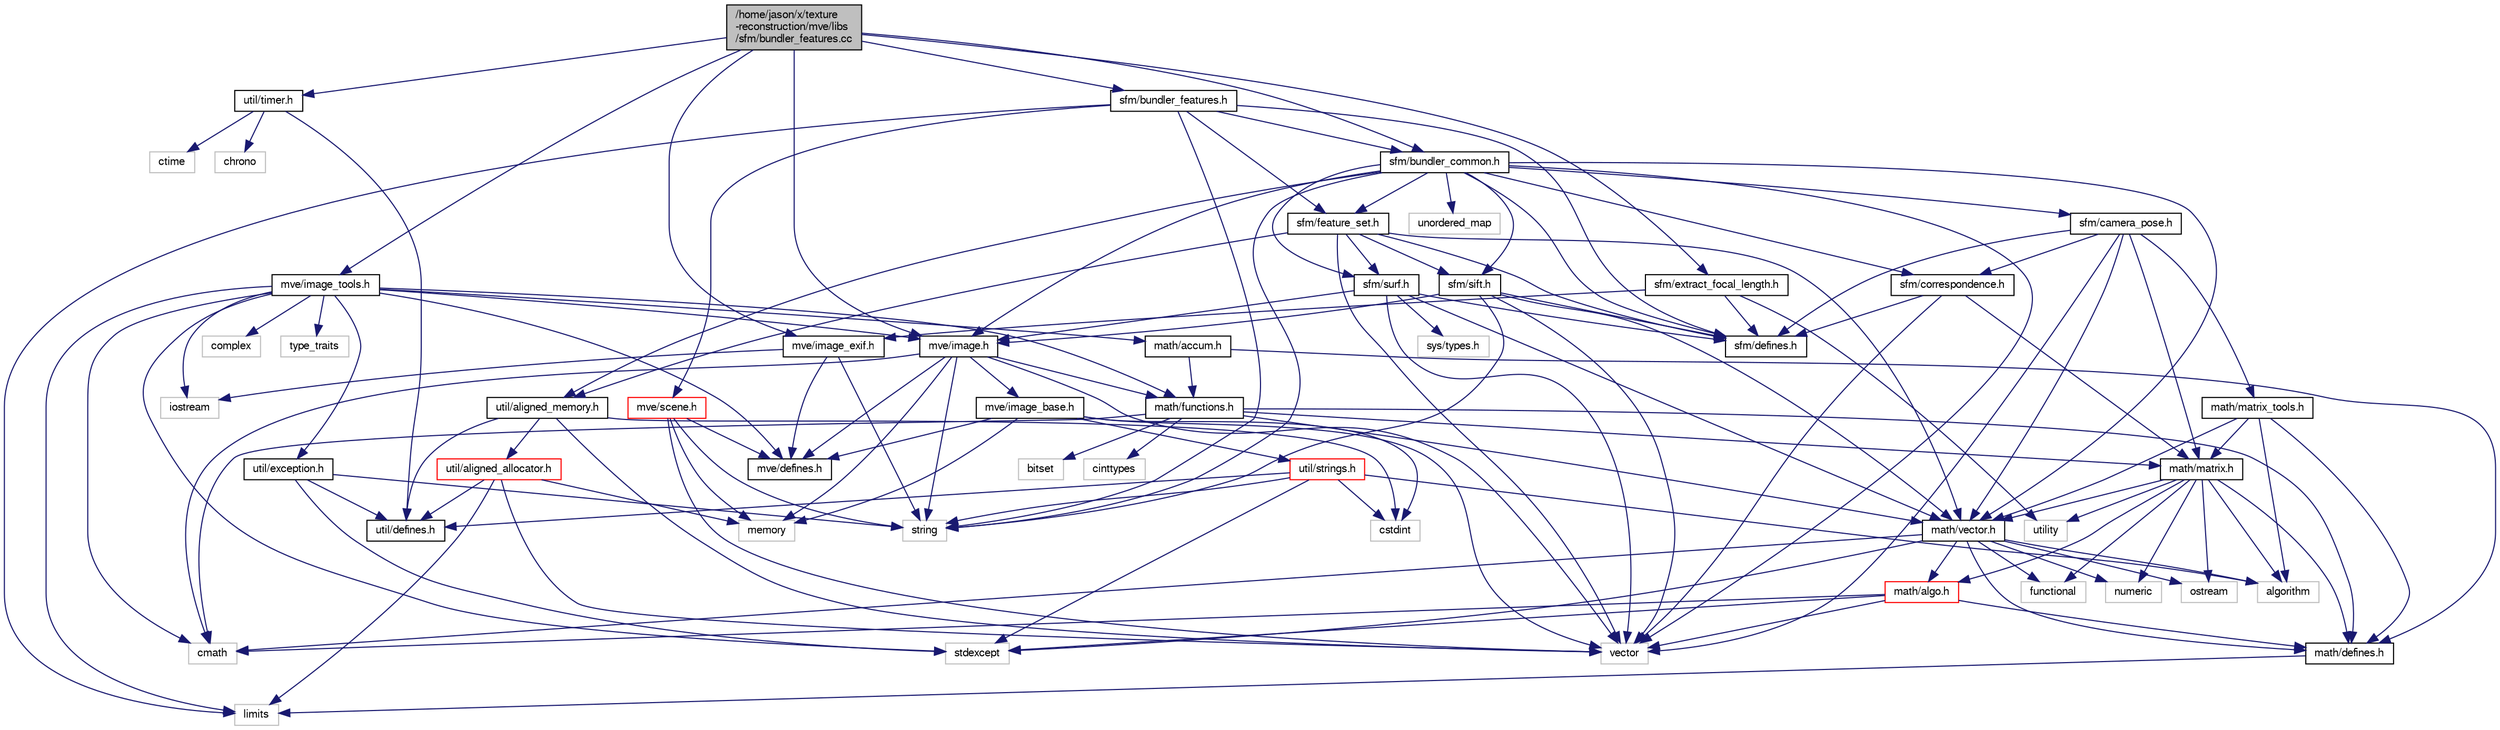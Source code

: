 digraph "/home/jason/x/texture-reconstruction/mve/libs/sfm/bundler_features.cc"
{
  edge [fontname="FreeSans",fontsize="10",labelfontname="FreeSans",labelfontsize="10"];
  node [fontname="FreeSans",fontsize="10",shape=record];
  Node0 [label="/home/jason/x/texture\l-reconstruction/mve/libs\l/sfm/bundler_features.cc",height=0.2,width=0.4,color="black", fillcolor="grey75", style="filled", fontcolor="black"];
  Node0 -> Node1 [color="midnightblue",fontsize="10",style="solid",fontname="FreeSans"];
  Node1 [label="util/timer.h",height=0.2,width=0.4,color="black", fillcolor="white", style="filled",URL="$timer_8h.html"];
  Node1 -> Node2 [color="midnightblue",fontsize="10",style="solid",fontname="FreeSans"];
  Node2 [label="chrono",height=0.2,width=0.4,color="grey75", fillcolor="white", style="filled"];
  Node1 -> Node3 [color="midnightblue",fontsize="10",style="solid",fontname="FreeSans"];
  Node3 [label="ctime",height=0.2,width=0.4,color="grey75", fillcolor="white", style="filled"];
  Node1 -> Node4 [color="midnightblue",fontsize="10",style="solid",fontname="FreeSans"];
  Node4 [label="util/defines.h",height=0.2,width=0.4,color="black", fillcolor="white", style="filled",URL="$util_2defines_8h.html"];
  Node0 -> Node5 [color="midnightblue",fontsize="10",style="solid",fontname="FreeSans"];
  Node5 [label="mve/image.h",height=0.2,width=0.4,color="black", fillcolor="white", style="filled",URL="$image_8h.html"];
  Node5 -> Node6 [color="midnightblue",fontsize="10",style="solid",fontname="FreeSans"];
  Node6 [label="string",height=0.2,width=0.4,color="grey75", fillcolor="white", style="filled"];
  Node5 -> Node7 [color="midnightblue",fontsize="10",style="solid",fontname="FreeSans"];
  Node7 [label="vector",height=0.2,width=0.4,color="grey75", fillcolor="white", style="filled"];
  Node5 -> Node8 [color="midnightblue",fontsize="10",style="solid",fontname="FreeSans"];
  Node8 [label="memory",height=0.2,width=0.4,color="grey75", fillcolor="white", style="filled"];
  Node5 -> Node9 [color="midnightblue",fontsize="10",style="solid",fontname="FreeSans"];
  Node9 [label="math/functions.h",height=0.2,width=0.4,color="black", fillcolor="white", style="filled",URL="$functions_8h.html"];
  Node9 -> Node10 [color="midnightblue",fontsize="10",style="solid",fontname="FreeSans"];
  Node10 [label="bitset",height=0.2,width=0.4,color="grey75", fillcolor="white", style="filled"];
  Node9 -> Node11 [color="midnightblue",fontsize="10",style="solid",fontname="FreeSans"];
  Node11 [label="cmath",height=0.2,width=0.4,color="grey75", fillcolor="white", style="filled"];
  Node9 -> Node12 [color="midnightblue",fontsize="10",style="solid",fontname="FreeSans"];
  Node12 [label="cinttypes",height=0.2,width=0.4,color="grey75", fillcolor="white", style="filled"];
  Node9 -> Node13 [color="midnightblue",fontsize="10",style="solid",fontname="FreeSans"];
  Node13 [label="math/defines.h",height=0.2,width=0.4,color="black", fillcolor="white", style="filled",URL="$math_2defines_8h.html"];
  Node13 -> Node14 [color="midnightblue",fontsize="10",style="solid",fontname="FreeSans"];
  Node14 [label="limits",height=0.2,width=0.4,color="grey75", fillcolor="white", style="filled"];
  Node9 -> Node15 [color="midnightblue",fontsize="10",style="solid",fontname="FreeSans"];
  Node15 [label="math/vector.h",height=0.2,width=0.4,color="black", fillcolor="white", style="filled",URL="$vector_8h.html"];
  Node15 -> Node16 [color="midnightblue",fontsize="10",style="solid",fontname="FreeSans"];
  Node16 [label="algorithm",height=0.2,width=0.4,color="grey75", fillcolor="white", style="filled"];
  Node15 -> Node17 [color="midnightblue",fontsize="10",style="solid",fontname="FreeSans"];
  Node17 [label="functional",height=0.2,width=0.4,color="grey75", fillcolor="white", style="filled"];
  Node15 -> Node18 [color="midnightblue",fontsize="10",style="solid",fontname="FreeSans"];
  Node18 [label="stdexcept",height=0.2,width=0.4,color="grey75", fillcolor="white", style="filled"];
  Node15 -> Node19 [color="midnightblue",fontsize="10",style="solid",fontname="FreeSans"];
  Node19 [label="numeric",height=0.2,width=0.4,color="grey75", fillcolor="white", style="filled"];
  Node15 -> Node11 [color="midnightblue",fontsize="10",style="solid",fontname="FreeSans"];
  Node15 -> Node20 [color="midnightblue",fontsize="10",style="solid",fontname="FreeSans"];
  Node20 [label="ostream",height=0.2,width=0.4,color="grey75", fillcolor="white", style="filled"];
  Node15 -> Node13 [color="midnightblue",fontsize="10",style="solid",fontname="FreeSans"];
  Node15 -> Node21 [color="midnightblue",fontsize="10",style="solid",fontname="FreeSans"];
  Node21 [label="math/algo.h",height=0.2,width=0.4,color="red", fillcolor="white", style="filled",URL="$algo_8h.html"];
  Node21 -> Node11 [color="midnightblue",fontsize="10",style="solid",fontname="FreeSans"];
  Node21 -> Node7 [color="midnightblue",fontsize="10",style="solid",fontname="FreeSans"];
  Node21 -> Node18 [color="midnightblue",fontsize="10",style="solid",fontname="FreeSans"];
  Node21 -> Node13 [color="midnightblue",fontsize="10",style="solid",fontname="FreeSans"];
  Node9 -> Node23 [color="midnightblue",fontsize="10",style="solid",fontname="FreeSans"];
  Node23 [label="math/matrix.h",height=0.2,width=0.4,color="black", fillcolor="white", style="filled",URL="$matrix_8h.html"];
  Node23 -> Node16 [color="midnightblue",fontsize="10",style="solid",fontname="FreeSans"];
  Node23 -> Node17 [color="midnightblue",fontsize="10",style="solid",fontname="FreeSans"];
  Node23 -> Node24 [color="midnightblue",fontsize="10",style="solid",fontname="FreeSans"];
  Node24 [label="utility",height=0.2,width=0.4,color="grey75", fillcolor="white", style="filled"];
  Node23 -> Node19 [color="midnightblue",fontsize="10",style="solid",fontname="FreeSans"];
  Node23 -> Node20 [color="midnightblue",fontsize="10",style="solid",fontname="FreeSans"];
  Node23 -> Node13 [color="midnightblue",fontsize="10",style="solid",fontname="FreeSans"];
  Node23 -> Node21 [color="midnightblue",fontsize="10",style="solid",fontname="FreeSans"];
  Node23 -> Node15 [color="midnightblue",fontsize="10",style="solid",fontname="FreeSans"];
  Node5 -> Node25 [color="midnightblue",fontsize="10",style="solid",fontname="FreeSans"];
  Node25 [label="mve/defines.h",height=0.2,width=0.4,color="black", fillcolor="white", style="filled",URL="$mve_2defines_8h.html"];
  Node5 -> Node26 [color="midnightblue",fontsize="10",style="solid",fontname="FreeSans"];
  Node26 [label="mve/image_base.h",height=0.2,width=0.4,color="black", fillcolor="white", style="filled",URL="$image__base_8h.html"];
  Node26 -> Node27 [color="midnightblue",fontsize="10",style="solid",fontname="FreeSans"];
  Node27 [label="cstdint",height=0.2,width=0.4,color="grey75", fillcolor="white", style="filled"];
  Node26 -> Node8 [color="midnightblue",fontsize="10",style="solid",fontname="FreeSans"];
  Node26 -> Node7 [color="midnightblue",fontsize="10",style="solid",fontname="FreeSans"];
  Node26 -> Node28 [color="midnightblue",fontsize="10",style="solid",fontname="FreeSans"];
  Node28 [label="util/strings.h",height=0.2,width=0.4,color="red", fillcolor="white", style="filled",URL="$strings_8h.html"];
  Node28 -> Node6 [color="midnightblue",fontsize="10",style="solid",fontname="FreeSans"];
  Node28 -> Node18 [color="midnightblue",fontsize="10",style="solid",fontname="FreeSans"];
  Node28 -> Node16 [color="midnightblue",fontsize="10",style="solid",fontname="FreeSans"];
  Node28 -> Node27 [color="midnightblue",fontsize="10",style="solid",fontname="FreeSans"];
  Node28 -> Node4 [color="midnightblue",fontsize="10",style="solid",fontname="FreeSans"];
  Node26 -> Node25 [color="midnightblue",fontsize="10",style="solid",fontname="FreeSans"];
  Node5 -> Node11 [color="midnightblue",fontsize="10",style="solid",fontname="FreeSans"];
  Node0 -> Node31 [color="midnightblue",fontsize="10",style="solid",fontname="FreeSans"];
  Node31 [label="mve/image_exif.h",height=0.2,width=0.4,color="black", fillcolor="white", style="filled",URL="$image__exif_8h.html"];
  Node31 -> Node32 [color="midnightblue",fontsize="10",style="solid",fontname="FreeSans"];
  Node32 [label="iostream",height=0.2,width=0.4,color="grey75", fillcolor="white", style="filled"];
  Node31 -> Node6 [color="midnightblue",fontsize="10",style="solid",fontname="FreeSans"];
  Node31 -> Node25 [color="midnightblue",fontsize="10",style="solid",fontname="FreeSans"];
  Node0 -> Node33 [color="midnightblue",fontsize="10",style="solid",fontname="FreeSans"];
  Node33 [label="mve/image_tools.h",height=0.2,width=0.4,color="black", fillcolor="white", style="filled",URL="$image__tools_8h.html"];
  Node33 -> Node32 [color="midnightblue",fontsize="10",style="solid",fontname="FreeSans"];
  Node33 -> Node14 [color="midnightblue",fontsize="10",style="solid",fontname="FreeSans"];
  Node33 -> Node34 [color="midnightblue",fontsize="10",style="solid",fontname="FreeSans"];
  Node34 [label="complex",height=0.2,width=0.4,color="grey75", fillcolor="white", style="filled"];
  Node33 -> Node35 [color="midnightblue",fontsize="10",style="solid",fontname="FreeSans"];
  Node35 [label="type_traits",height=0.2,width=0.4,color="grey75", fillcolor="white", style="filled"];
  Node33 -> Node36 [color="midnightblue",fontsize="10",style="solid",fontname="FreeSans"];
  Node36 [label="util/exception.h",height=0.2,width=0.4,color="black", fillcolor="white", style="filled",URL="$exception_8h.html"];
  Node36 -> Node6 [color="midnightblue",fontsize="10",style="solid",fontname="FreeSans"];
  Node36 -> Node18 [color="midnightblue",fontsize="10",style="solid",fontname="FreeSans"];
  Node36 -> Node4 [color="midnightblue",fontsize="10",style="solid",fontname="FreeSans"];
  Node33 -> Node37 [color="midnightblue",fontsize="10",style="solid",fontname="FreeSans"];
  Node37 [label="math/accum.h",height=0.2,width=0.4,color="black", fillcolor="white", style="filled",URL="$accum_8h.html"];
  Node37 -> Node9 [color="midnightblue",fontsize="10",style="solid",fontname="FreeSans"];
  Node37 -> Node13 [color="midnightblue",fontsize="10",style="solid",fontname="FreeSans"];
  Node33 -> Node9 [color="midnightblue",fontsize="10",style="solid",fontname="FreeSans"];
  Node33 -> Node25 [color="midnightblue",fontsize="10",style="solid",fontname="FreeSans"];
  Node33 -> Node5 [color="midnightblue",fontsize="10",style="solid",fontname="FreeSans"];
  Node33 -> Node11 [color="midnightblue",fontsize="10",style="solid",fontname="FreeSans"];
  Node33 -> Node18 [color="midnightblue",fontsize="10",style="solid",fontname="FreeSans"];
  Node0 -> Node38 [color="midnightblue",fontsize="10",style="solid",fontname="FreeSans"];
  Node38 [label="sfm/bundler_common.h",height=0.2,width=0.4,color="black", fillcolor="white", style="filled",URL="$bundler__common_8h.html"];
  Node38 -> Node6 [color="midnightblue",fontsize="10",style="solid",fontname="FreeSans"];
  Node38 -> Node39 [color="midnightblue",fontsize="10",style="solid",fontname="FreeSans"];
  Node39 [label="unordered_map",height=0.2,width=0.4,color="grey75", fillcolor="white", style="filled"];
  Node38 -> Node7 [color="midnightblue",fontsize="10",style="solid",fontname="FreeSans"];
  Node38 -> Node15 [color="midnightblue",fontsize="10",style="solid",fontname="FreeSans"];
  Node38 -> Node40 [color="midnightblue",fontsize="10",style="solid",fontname="FreeSans"];
  Node40 [label="util/aligned_memory.h",height=0.2,width=0.4,color="black", fillcolor="white", style="filled",URL="$aligned__memory_8h.html"];
  Node40 -> Node27 [color="midnightblue",fontsize="10",style="solid",fontname="FreeSans"];
  Node40 -> Node7 [color="midnightblue",fontsize="10",style="solid",fontname="FreeSans"];
  Node40 -> Node4 [color="midnightblue",fontsize="10",style="solid",fontname="FreeSans"];
  Node40 -> Node41 [color="midnightblue",fontsize="10",style="solid",fontname="FreeSans"];
  Node41 [label="util/aligned_allocator.h",height=0.2,width=0.4,color="red", fillcolor="white", style="filled",URL="$aligned__allocator_8h.html"];
  Node41 -> Node8 [color="midnightblue",fontsize="10",style="solid",fontname="FreeSans"];
  Node41 -> Node7 [color="midnightblue",fontsize="10",style="solid",fontname="FreeSans"];
  Node41 -> Node14 [color="midnightblue",fontsize="10",style="solid",fontname="FreeSans"];
  Node41 -> Node4 [color="midnightblue",fontsize="10",style="solid",fontname="FreeSans"];
  Node38 -> Node5 [color="midnightblue",fontsize="10",style="solid",fontname="FreeSans"];
  Node38 -> Node43 [color="midnightblue",fontsize="10",style="solid",fontname="FreeSans"];
  Node43 [label="sfm/camera_pose.h",height=0.2,width=0.4,color="black", fillcolor="white", style="filled",URL="$camera__pose_8h.html"];
  Node43 -> Node7 [color="midnightblue",fontsize="10",style="solid",fontname="FreeSans"];
  Node43 -> Node15 [color="midnightblue",fontsize="10",style="solid",fontname="FreeSans"];
  Node43 -> Node23 [color="midnightblue",fontsize="10",style="solid",fontname="FreeSans"];
  Node43 -> Node44 [color="midnightblue",fontsize="10",style="solid",fontname="FreeSans"];
  Node44 [label="math/matrix_tools.h",height=0.2,width=0.4,color="black", fillcolor="white", style="filled",URL="$matrix__tools_8h.html"];
  Node44 -> Node16 [color="midnightblue",fontsize="10",style="solid",fontname="FreeSans"];
  Node44 -> Node13 [color="midnightblue",fontsize="10",style="solid",fontname="FreeSans"];
  Node44 -> Node23 [color="midnightblue",fontsize="10",style="solid",fontname="FreeSans"];
  Node44 -> Node15 [color="midnightblue",fontsize="10",style="solid",fontname="FreeSans"];
  Node43 -> Node45 [color="midnightblue",fontsize="10",style="solid",fontname="FreeSans"];
  Node45 [label="sfm/defines.h",height=0.2,width=0.4,color="black", fillcolor="white", style="filled",URL="$sfm_2defines_8h.html"];
  Node43 -> Node46 [color="midnightblue",fontsize="10",style="solid",fontname="FreeSans"];
  Node46 [label="sfm/correspondence.h",height=0.2,width=0.4,color="black", fillcolor="white", style="filled",URL="$correspondence_8h.html"];
  Node46 -> Node7 [color="midnightblue",fontsize="10",style="solid",fontname="FreeSans"];
  Node46 -> Node23 [color="midnightblue",fontsize="10",style="solid",fontname="FreeSans"];
  Node46 -> Node45 [color="midnightblue",fontsize="10",style="solid",fontname="FreeSans"];
  Node38 -> Node46 [color="midnightblue",fontsize="10",style="solid",fontname="FreeSans"];
  Node38 -> Node47 [color="midnightblue",fontsize="10",style="solid",fontname="FreeSans"];
  Node47 [label="sfm/feature_set.h",height=0.2,width=0.4,color="black", fillcolor="white", style="filled",URL="$feature__set_8h.html"];
  Node47 -> Node7 [color="midnightblue",fontsize="10",style="solid",fontname="FreeSans"];
  Node47 -> Node15 [color="midnightblue",fontsize="10",style="solid",fontname="FreeSans"];
  Node47 -> Node40 [color="midnightblue",fontsize="10",style="solid",fontname="FreeSans"];
  Node47 -> Node48 [color="midnightblue",fontsize="10",style="solid",fontname="FreeSans"];
  Node48 [label="sfm/sift.h",height=0.2,width=0.4,color="black", fillcolor="white", style="filled",URL="$sift_8h.html"];
  Node48 -> Node6 [color="midnightblue",fontsize="10",style="solid",fontname="FreeSans"];
  Node48 -> Node7 [color="midnightblue",fontsize="10",style="solid",fontname="FreeSans"];
  Node48 -> Node15 [color="midnightblue",fontsize="10",style="solid",fontname="FreeSans"];
  Node48 -> Node5 [color="midnightblue",fontsize="10",style="solid",fontname="FreeSans"];
  Node48 -> Node45 [color="midnightblue",fontsize="10",style="solid",fontname="FreeSans"];
  Node47 -> Node49 [color="midnightblue",fontsize="10",style="solid",fontname="FreeSans"];
  Node49 [label="sfm/surf.h",height=0.2,width=0.4,color="black", fillcolor="white", style="filled",URL="$surf_8h.html"];
  Node49 -> Node50 [color="midnightblue",fontsize="10",style="solid",fontname="FreeSans"];
  Node50 [label="sys/types.h",height=0.2,width=0.4,color="grey75", fillcolor="white", style="filled"];
  Node49 -> Node7 [color="midnightblue",fontsize="10",style="solid",fontname="FreeSans"];
  Node49 -> Node15 [color="midnightblue",fontsize="10",style="solid",fontname="FreeSans"];
  Node49 -> Node5 [color="midnightblue",fontsize="10",style="solid",fontname="FreeSans"];
  Node49 -> Node45 [color="midnightblue",fontsize="10",style="solid",fontname="FreeSans"];
  Node47 -> Node45 [color="midnightblue",fontsize="10",style="solid",fontname="FreeSans"];
  Node38 -> Node48 [color="midnightblue",fontsize="10",style="solid",fontname="FreeSans"];
  Node38 -> Node49 [color="midnightblue",fontsize="10",style="solid",fontname="FreeSans"];
  Node38 -> Node45 [color="midnightblue",fontsize="10",style="solid",fontname="FreeSans"];
  Node0 -> Node51 [color="midnightblue",fontsize="10",style="solid",fontname="FreeSans"];
  Node51 [label="sfm/extract_focal_length.h",height=0.2,width=0.4,color="black", fillcolor="white", style="filled",URL="$extract__focal__length_8h.html"];
  Node51 -> Node24 [color="midnightblue",fontsize="10",style="solid",fontname="FreeSans"];
  Node51 -> Node31 [color="midnightblue",fontsize="10",style="solid",fontname="FreeSans"];
  Node51 -> Node45 [color="midnightblue",fontsize="10",style="solid",fontname="FreeSans"];
  Node0 -> Node52 [color="midnightblue",fontsize="10",style="solid",fontname="FreeSans"];
  Node52 [label="sfm/bundler_features.h",height=0.2,width=0.4,color="black", fillcolor="white", style="filled",URL="$bundler__features_8h.html"];
  Node52 -> Node6 [color="midnightblue",fontsize="10",style="solid",fontname="FreeSans"];
  Node52 -> Node14 [color="midnightblue",fontsize="10",style="solid",fontname="FreeSans"];
  Node52 -> Node53 [color="midnightblue",fontsize="10",style="solid",fontname="FreeSans"];
  Node53 [label="mve/scene.h",height=0.2,width=0.4,color="red", fillcolor="white", style="filled",URL="$scene_8h.html"];
  Node53 -> Node7 [color="midnightblue",fontsize="10",style="solid",fontname="FreeSans"];
  Node53 -> Node6 [color="midnightblue",fontsize="10",style="solid",fontname="FreeSans"];
  Node53 -> Node8 [color="midnightblue",fontsize="10",style="solid",fontname="FreeSans"];
  Node53 -> Node25 [color="midnightblue",fontsize="10",style="solid",fontname="FreeSans"];
  Node52 -> Node47 [color="midnightblue",fontsize="10",style="solid",fontname="FreeSans"];
  Node52 -> Node38 [color="midnightblue",fontsize="10",style="solid",fontname="FreeSans"];
  Node52 -> Node45 [color="midnightblue",fontsize="10",style="solid",fontname="FreeSans"];
}
